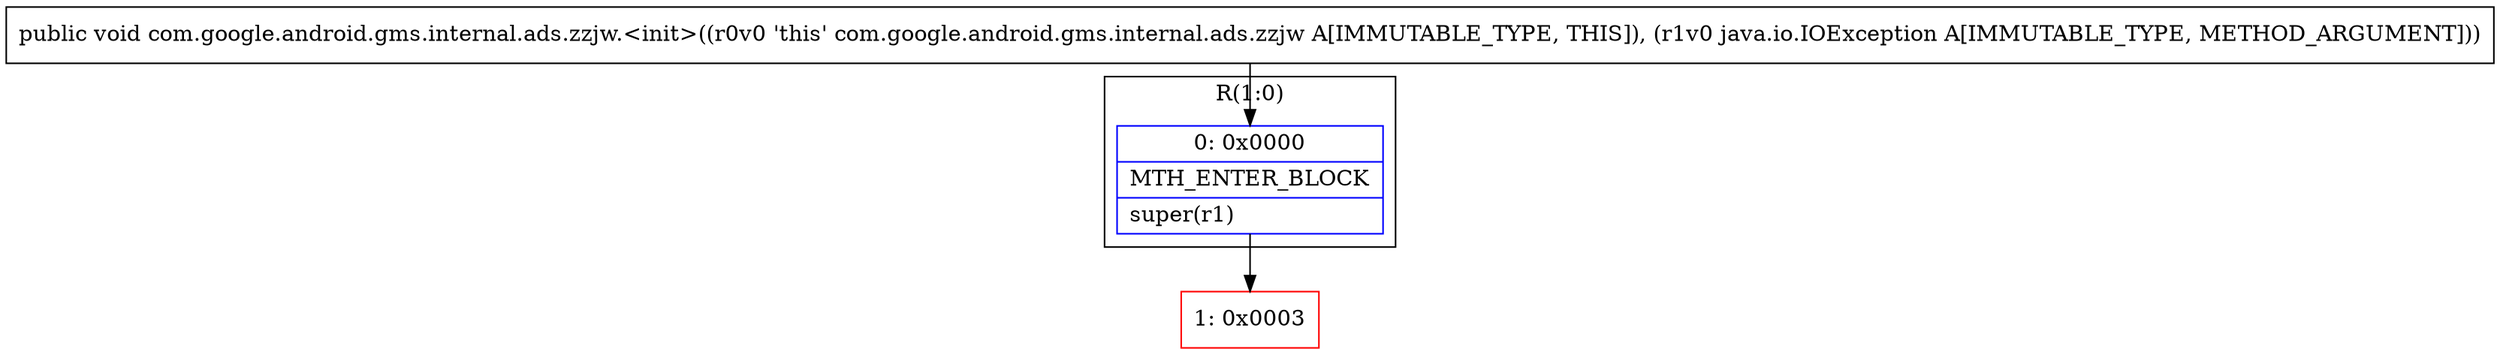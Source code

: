 digraph "CFG forcom.google.android.gms.internal.ads.zzjw.\<init\>(Ljava\/io\/IOException;)V" {
subgraph cluster_Region_897588146 {
label = "R(1:0)";
node [shape=record,color=blue];
Node_0 [shape=record,label="{0\:\ 0x0000|MTH_ENTER_BLOCK\l|super(r1)\l}"];
}
Node_1 [shape=record,color=red,label="{1\:\ 0x0003}"];
MethodNode[shape=record,label="{public void com.google.android.gms.internal.ads.zzjw.\<init\>((r0v0 'this' com.google.android.gms.internal.ads.zzjw A[IMMUTABLE_TYPE, THIS]), (r1v0 java.io.IOException A[IMMUTABLE_TYPE, METHOD_ARGUMENT])) }"];
MethodNode -> Node_0;
Node_0 -> Node_1;
}

